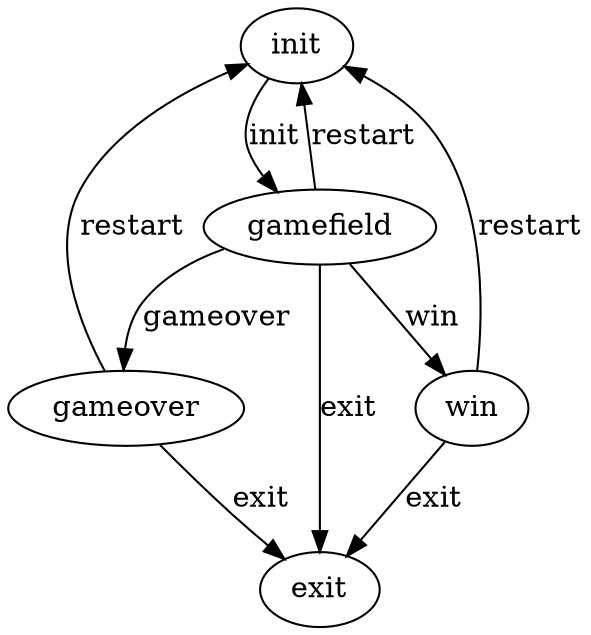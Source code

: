 digraph {
	A [label=init]
	B [label=gamefield]
	C [label=win]
	D [label=gameover]
	E [label=exit]
	A -> B [label=init]
	B -> A [label=restart]
	C -> A [label=restart]
	D -> A [label=restart]
	B -> C [label=win]
	B -> D [label=gameover]
	B -> E [label=exit]
	C -> E [label=exit]
	D -> E [label=exit]
}
